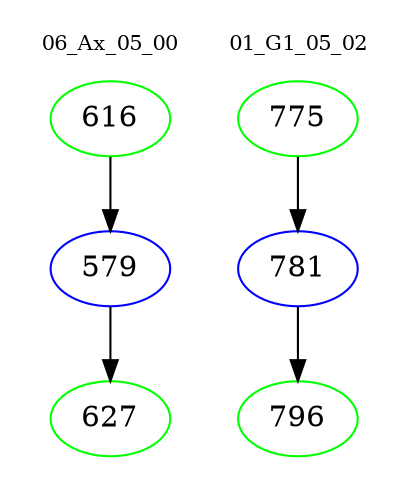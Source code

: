 digraph{
subgraph cluster_0 {
color = white
label = "06_Ax_05_00";
fontsize=10;
T0_616 [label="616", color="green"]
T0_616 -> T0_579 [color="black"]
T0_579 [label="579", color="blue"]
T0_579 -> T0_627 [color="black"]
T0_627 [label="627", color="green"]
}
subgraph cluster_1 {
color = white
label = "01_G1_05_02";
fontsize=10;
T1_775 [label="775", color="green"]
T1_775 -> T1_781 [color="black"]
T1_781 [label="781", color="blue"]
T1_781 -> T1_796 [color="black"]
T1_796 [label="796", color="green"]
}
}

